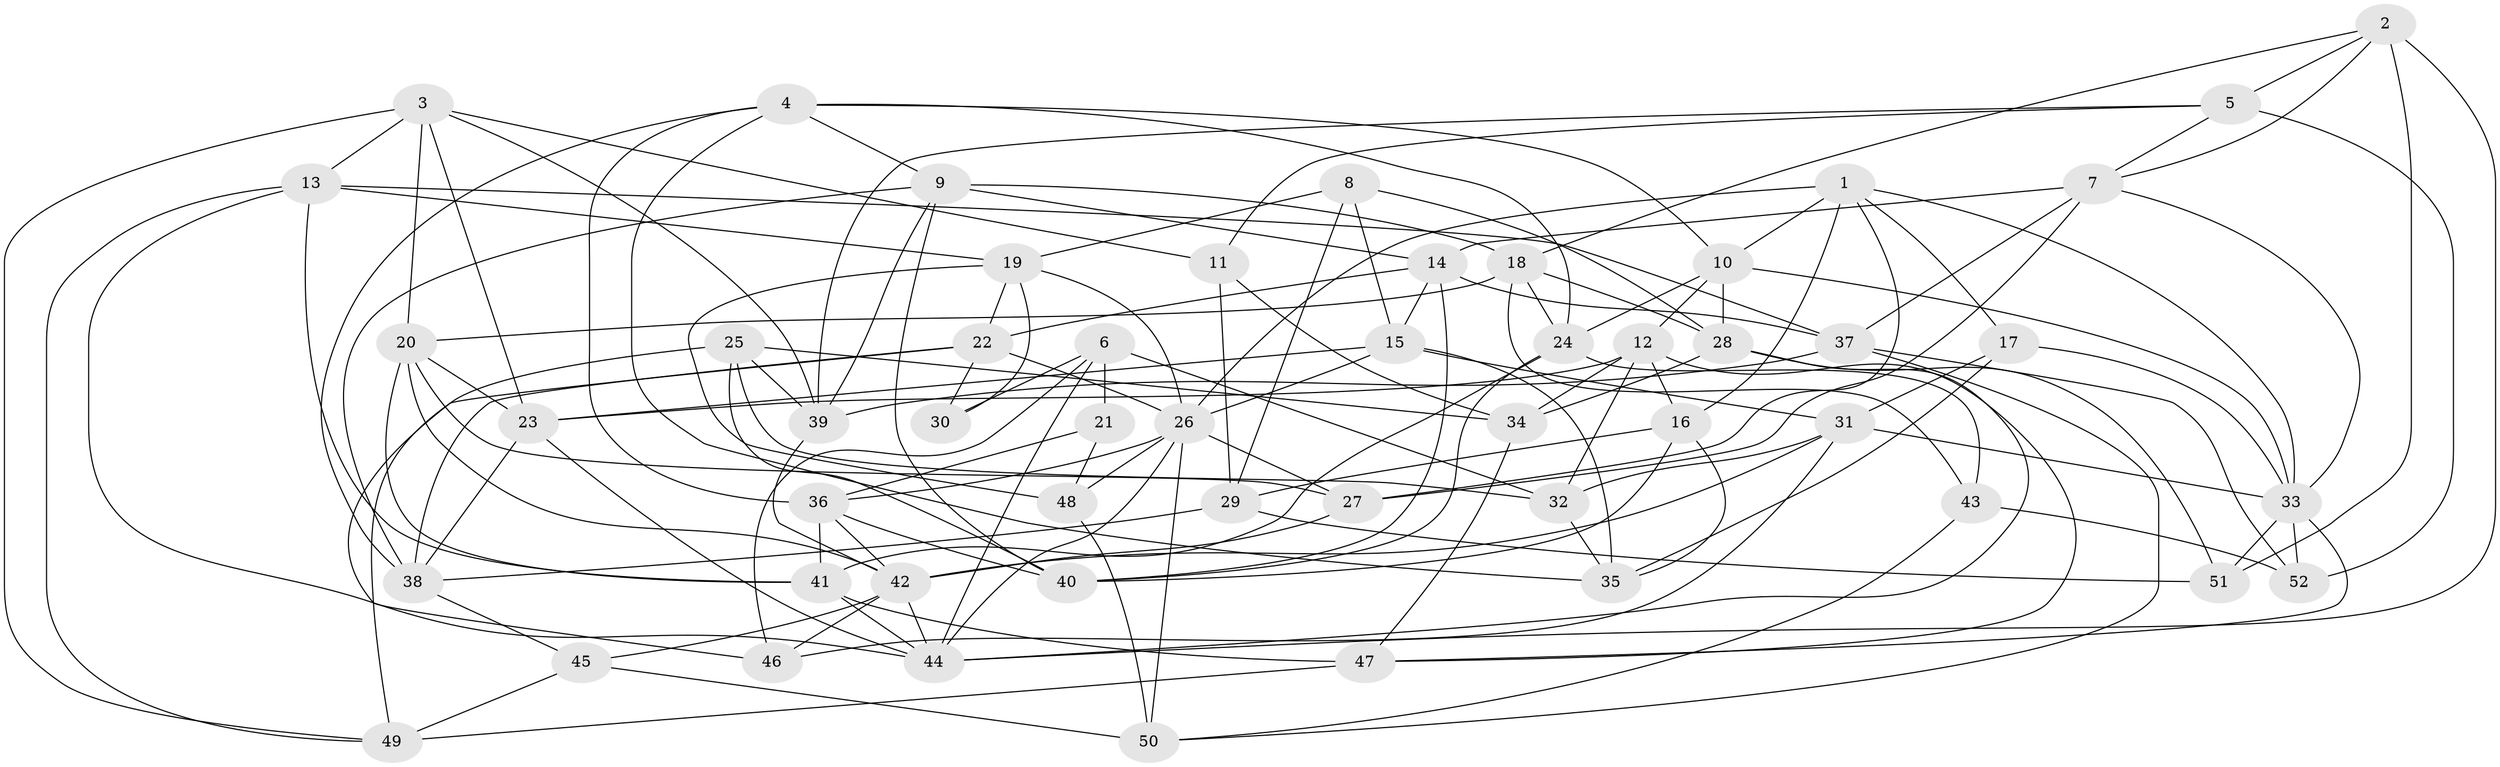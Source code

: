 // original degree distribution, {4: 1.0}
// Generated by graph-tools (version 1.1) at 2025/38/03/04/25 23:38:04]
// undirected, 52 vertices, 142 edges
graph export_dot {
  node [color=gray90,style=filled];
  1;
  2;
  3;
  4;
  5;
  6;
  7;
  8;
  9;
  10;
  11;
  12;
  13;
  14;
  15;
  16;
  17;
  18;
  19;
  20;
  21;
  22;
  23;
  24;
  25;
  26;
  27;
  28;
  29;
  30;
  31;
  32;
  33;
  34;
  35;
  36;
  37;
  38;
  39;
  40;
  41;
  42;
  43;
  44;
  45;
  46;
  47;
  48;
  49;
  50;
  51;
  52;
  1 -- 10 [weight=1.0];
  1 -- 16 [weight=1.0];
  1 -- 17 [weight=1.0];
  1 -- 26 [weight=1.0];
  1 -- 27 [weight=1.0];
  1 -- 33 [weight=1.0];
  2 -- 5 [weight=1.0];
  2 -- 7 [weight=1.0];
  2 -- 18 [weight=1.0];
  2 -- 44 [weight=1.0];
  2 -- 51 [weight=2.0];
  3 -- 11 [weight=1.0];
  3 -- 13 [weight=1.0];
  3 -- 20 [weight=1.0];
  3 -- 23 [weight=1.0];
  3 -- 39 [weight=1.0];
  3 -- 49 [weight=1.0];
  4 -- 9 [weight=1.0];
  4 -- 10 [weight=1.0];
  4 -- 24 [weight=1.0];
  4 -- 35 [weight=1.0];
  4 -- 36 [weight=1.0];
  4 -- 38 [weight=1.0];
  5 -- 7 [weight=1.0];
  5 -- 11 [weight=1.0];
  5 -- 39 [weight=1.0];
  5 -- 52 [weight=2.0];
  6 -- 21 [weight=1.0];
  6 -- 30 [weight=2.0];
  6 -- 32 [weight=1.0];
  6 -- 44 [weight=1.0];
  6 -- 46 [weight=1.0];
  7 -- 14 [weight=1.0];
  7 -- 27 [weight=1.0];
  7 -- 33 [weight=1.0];
  7 -- 37 [weight=1.0];
  8 -- 15 [weight=1.0];
  8 -- 19 [weight=1.0];
  8 -- 28 [weight=1.0];
  8 -- 29 [weight=1.0];
  9 -- 14 [weight=1.0];
  9 -- 18 [weight=1.0];
  9 -- 38 [weight=1.0];
  9 -- 39 [weight=1.0];
  9 -- 40 [weight=1.0];
  10 -- 12 [weight=1.0];
  10 -- 24 [weight=1.0];
  10 -- 28 [weight=1.0];
  10 -- 33 [weight=1.0];
  11 -- 29 [weight=1.0];
  11 -- 34 [weight=1.0];
  12 -- 16 [weight=1.0];
  12 -- 23 [weight=1.0];
  12 -- 32 [weight=1.0];
  12 -- 34 [weight=1.0];
  12 -- 47 [weight=1.0];
  13 -- 19 [weight=1.0];
  13 -- 37 [weight=1.0];
  13 -- 41 [weight=1.0];
  13 -- 44 [weight=1.0];
  13 -- 49 [weight=1.0];
  14 -- 15 [weight=1.0];
  14 -- 22 [weight=1.0];
  14 -- 37 [weight=1.0];
  14 -- 40 [weight=1.0];
  15 -- 23 [weight=1.0];
  15 -- 26 [weight=1.0];
  15 -- 31 [weight=1.0];
  15 -- 35 [weight=1.0];
  16 -- 29 [weight=2.0];
  16 -- 35 [weight=1.0];
  16 -- 40 [weight=1.0];
  17 -- 31 [weight=1.0];
  17 -- 33 [weight=1.0];
  17 -- 35 [weight=1.0];
  18 -- 20 [weight=1.0];
  18 -- 24 [weight=1.0];
  18 -- 28 [weight=1.0];
  18 -- 43 [weight=1.0];
  19 -- 22 [weight=1.0];
  19 -- 26 [weight=1.0];
  19 -- 30 [weight=1.0];
  19 -- 48 [weight=1.0];
  20 -- 23 [weight=1.0];
  20 -- 27 [weight=1.0];
  20 -- 41 [weight=1.0];
  20 -- 42 [weight=1.0];
  21 -- 36 [weight=1.0];
  21 -- 48 [weight=2.0];
  22 -- 26 [weight=1.0];
  22 -- 30 [weight=1.0];
  22 -- 38 [weight=1.0];
  22 -- 49 [weight=1.0];
  23 -- 38 [weight=1.0];
  23 -- 44 [weight=1.0];
  24 -- 40 [weight=1.0];
  24 -- 41 [weight=1.0];
  24 -- 43 [weight=1.0];
  25 -- 32 [weight=1.0];
  25 -- 34 [weight=2.0];
  25 -- 39 [weight=1.0];
  25 -- 40 [weight=1.0];
  25 -- 46 [weight=1.0];
  26 -- 27 [weight=2.0];
  26 -- 36 [weight=1.0];
  26 -- 44 [weight=1.0];
  26 -- 48 [weight=1.0];
  26 -- 50 [weight=1.0];
  27 -- 42 [weight=1.0];
  28 -- 34 [weight=1.0];
  28 -- 44 [weight=1.0];
  28 -- 51 [weight=1.0];
  29 -- 38 [weight=1.0];
  29 -- 51 [weight=1.0];
  31 -- 32 [weight=1.0];
  31 -- 33 [weight=1.0];
  31 -- 42 [weight=1.0];
  31 -- 46 [weight=1.0];
  32 -- 35 [weight=2.0];
  33 -- 47 [weight=1.0];
  33 -- 51 [weight=2.0];
  33 -- 52 [weight=2.0];
  34 -- 47 [weight=1.0];
  36 -- 40 [weight=1.0];
  36 -- 41 [weight=1.0];
  36 -- 42 [weight=1.0];
  37 -- 39 [weight=1.0];
  37 -- 50 [weight=1.0];
  37 -- 52 [weight=1.0];
  38 -- 45 [weight=1.0];
  39 -- 42 [weight=1.0];
  41 -- 44 [weight=1.0];
  41 -- 47 [weight=1.0];
  42 -- 44 [weight=1.0];
  42 -- 45 [weight=1.0];
  42 -- 46 [weight=1.0];
  43 -- 50 [weight=1.0];
  43 -- 52 [weight=1.0];
  45 -- 49 [weight=1.0];
  45 -- 50 [weight=1.0];
  47 -- 49 [weight=2.0];
  48 -- 50 [weight=2.0];
}
